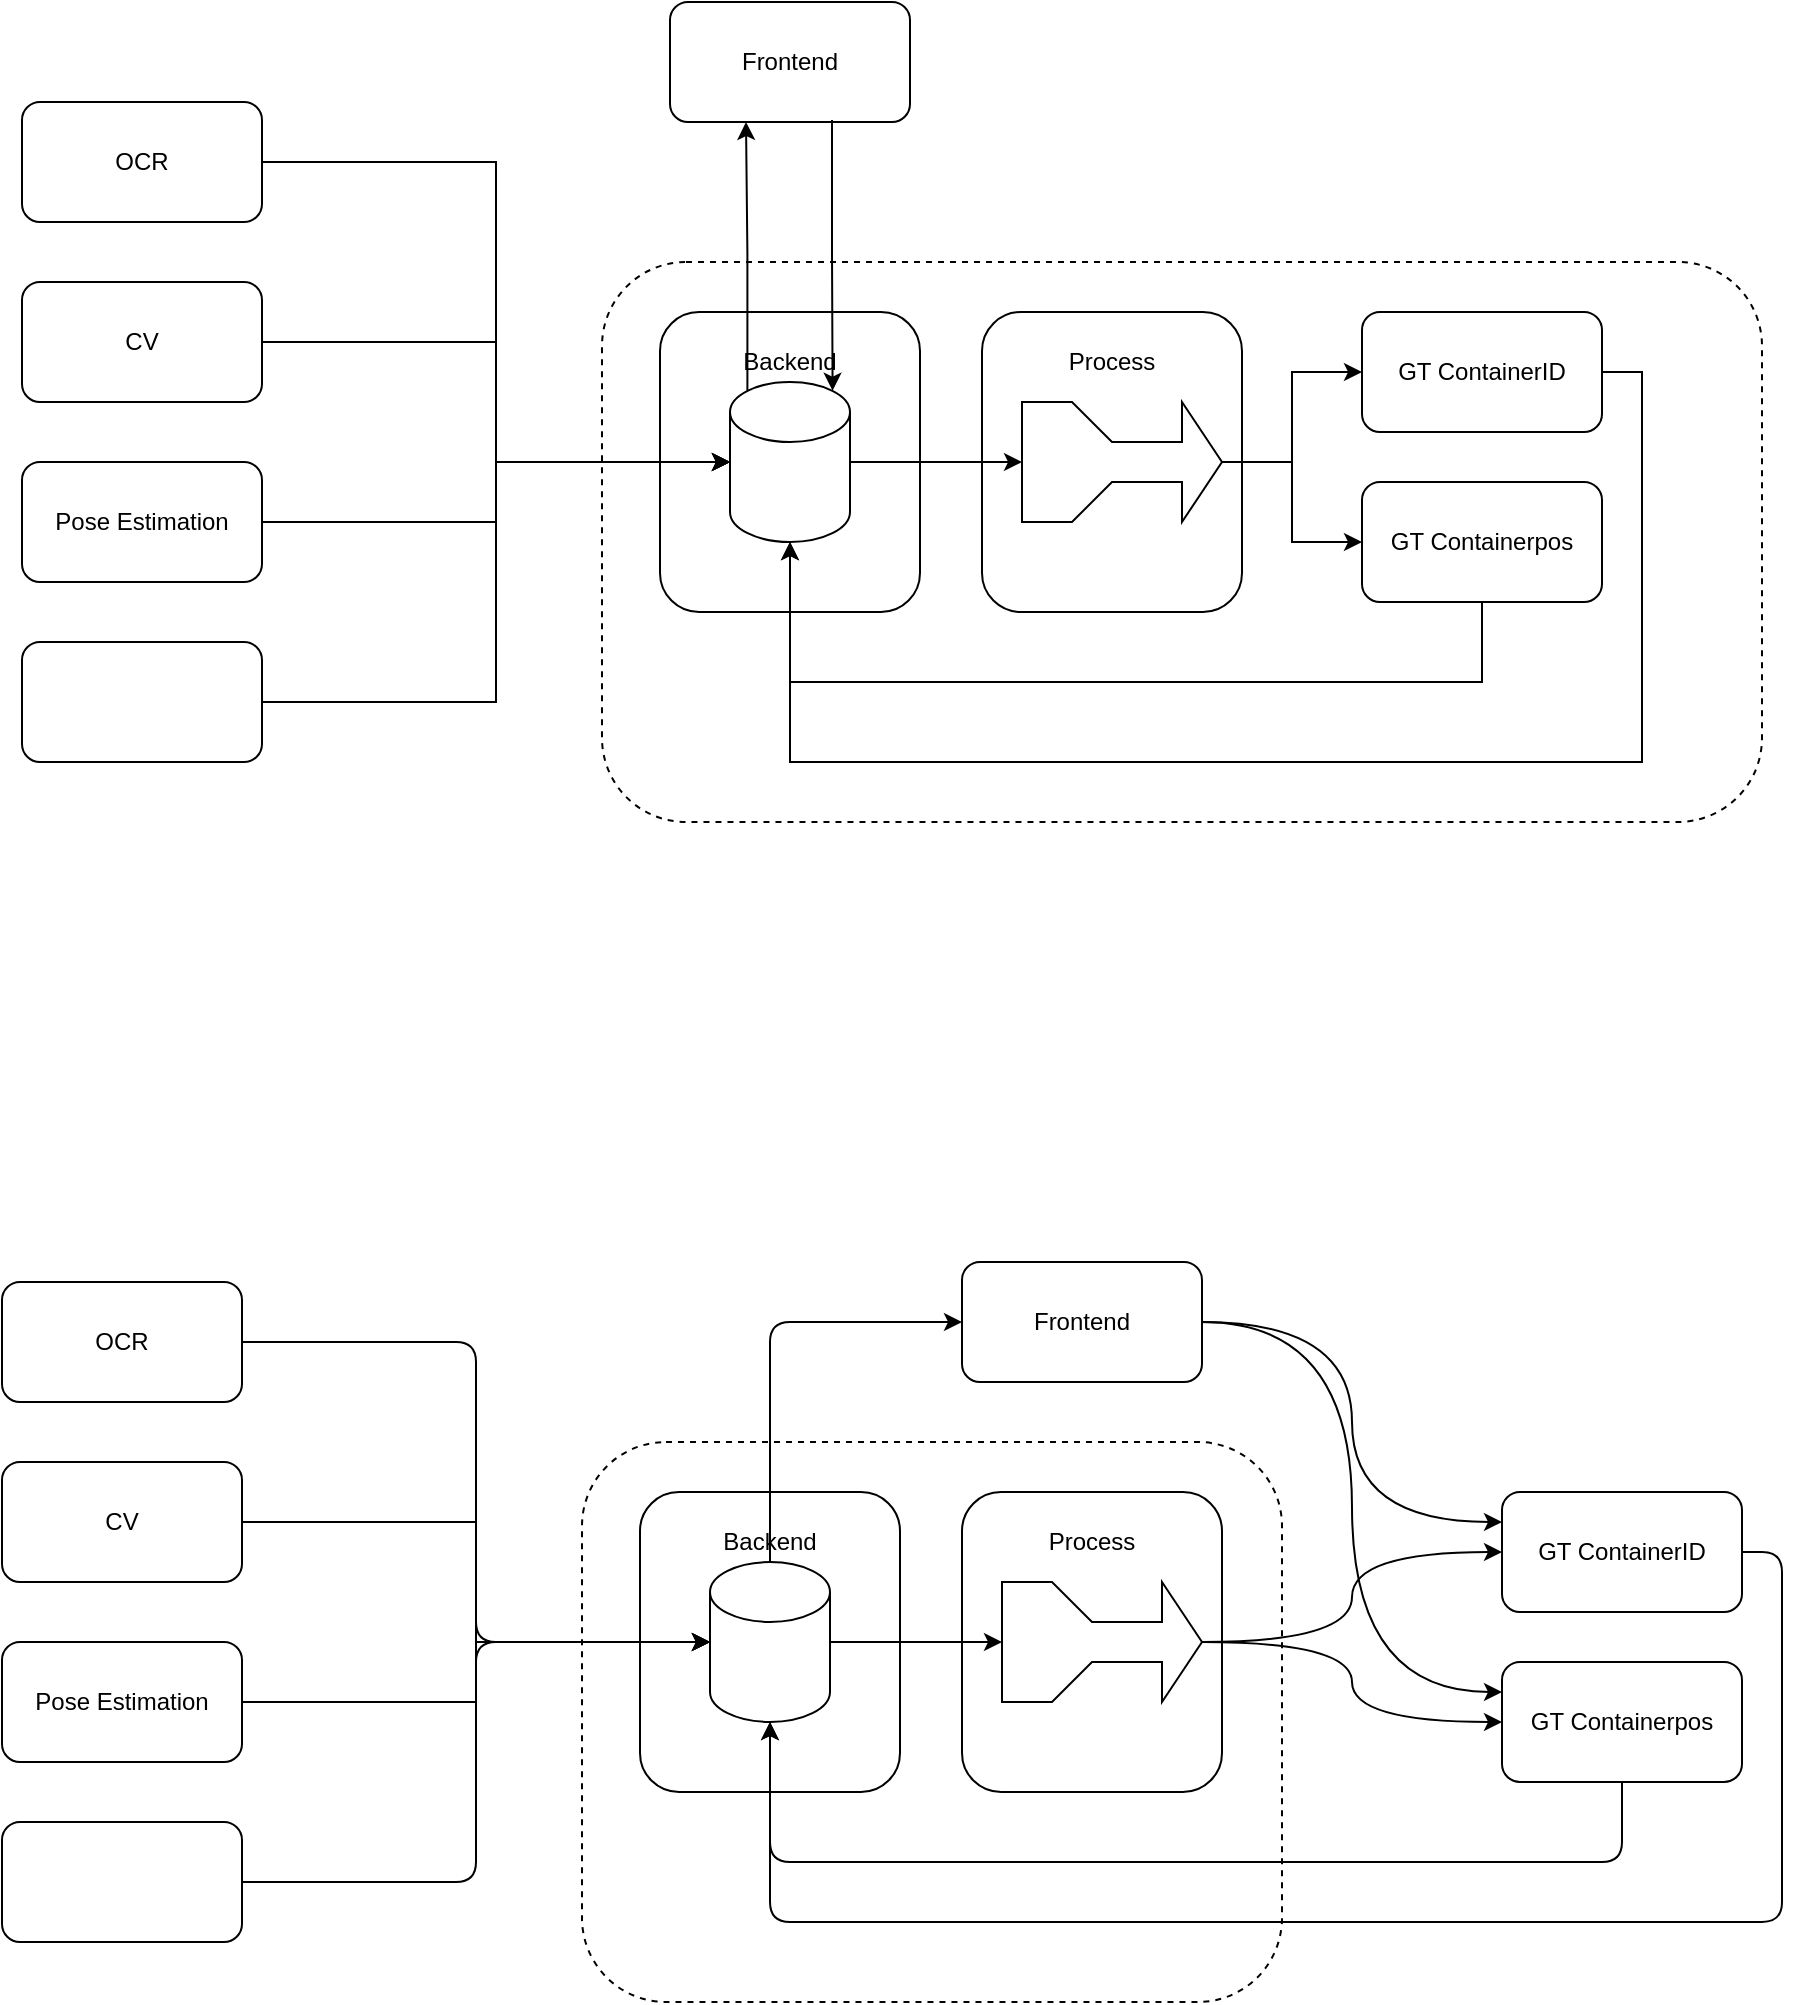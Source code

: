 <mxfile version="26.0.9">
  <diagram name="Seite-1" id="V1SjmNUb0u0f2UDRMDWL">
    <mxGraphModel dx="1224" dy="808" grid="1" gridSize="10" guides="1" tooltips="1" connect="1" arrows="1" fold="1" page="1" pageScale="1" pageWidth="827" pageHeight="1169" math="0" shadow="0">
      <root>
        <mxCell id="0" />
        <mxCell id="1" parent="0" />
        <mxCell id="7bPcCbqcAhp3nFBi_dm6-29" value="" style="rounded=1;whiteSpace=wrap;html=1;dashed=1;" vertex="1" parent="1">
          <mxGeometry x="320" y="280" width="580" height="280" as="geometry" />
        </mxCell>
        <mxCell id="7bPcCbqcAhp3nFBi_dm6-13" value="Process" style="rounded=1;whiteSpace=wrap;html=1;spacingTop=-100;" vertex="1" parent="1">
          <mxGeometry x="510" y="305" width="130" height="150" as="geometry" />
        </mxCell>
        <mxCell id="7bPcCbqcAhp3nFBi_dm6-12" value="Backend" style="rounded=1;whiteSpace=wrap;html=1;spacingTop=-100;" vertex="1" parent="1">
          <mxGeometry x="349" y="305" width="130" height="150" as="geometry" />
        </mxCell>
        <mxCell id="7bPcCbqcAhp3nFBi_dm6-1" value="" style="shape=cylinder3;whiteSpace=wrap;html=1;boundedLbl=1;backgroundOutline=1;size=15;" vertex="1" parent="1">
          <mxGeometry x="384" y="340" width="60" height="80" as="geometry" />
        </mxCell>
        <mxCell id="7bPcCbqcAhp3nFBi_dm6-2" value="OCR" style="rounded=1;whiteSpace=wrap;html=1;" vertex="1" parent="1">
          <mxGeometry x="30" y="200" width="120" height="60" as="geometry" />
        </mxCell>
        <mxCell id="7bPcCbqcAhp3nFBi_dm6-8" style="edgeStyle=orthogonalEdgeStyle;rounded=0;orthogonalLoop=1;jettySize=auto;html=1;" edge="1" parent="1" source="7bPcCbqcAhp3nFBi_dm6-3" target="7bPcCbqcAhp3nFBi_dm6-1">
          <mxGeometry relative="1" as="geometry" />
        </mxCell>
        <mxCell id="7bPcCbqcAhp3nFBi_dm6-3" value="CV" style="rounded=1;whiteSpace=wrap;html=1;" vertex="1" parent="1">
          <mxGeometry x="30" y="290" width="120" height="60" as="geometry" />
        </mxCell>
        <mxCell id="7bPcCbqcAhp3nFBi_dm6-7" style="edgeStyle=orthogonalEdgeStyle;rounded=0;orthogonalLoop=1;jettySize=auto;html=1;" edge="1" parent="1" source="7bPcCbqcAhp3nFBi_dm6-4" target="7bPcCbqcAhp3nFBi_dm6-1">
          <mxGeometry relative="1" as="geometry" />
        </mxCell>
        <mxCell id="7bPcCbqcAhp3nFBi_dm6-4" value="Pose Estimation" style="rounded=1;whiteSpace=wrap;html=1;" vertex="1" parent="1">
          <mxGeometry x="30" y="380" width="120" height="60" as="geometry" />
        </mxCell>
        <mxCell id="7bPcCbqcAhp3nFBi_dm6-5" value="" style="rounded=1;whiteSpace=wrap;html=1;" vertex="1" parent="1">
          <mxGeometry x="30" y="470" width="120" height="60" as="geometry" />
        </mxCell>
        <mxCell id="7bPcCbqcAhp3nFBi_dm6-6" style="edgeStyle=orthogonalEdgeStyle;rounded=0;orthogonalLoop=1;jettySize=auto;html=1;entryX=0;entryY=0.5;entryDx=0;entryDy=0;entryPerimeter=0;" edge="1" parent="1" source="7bPcCbqcAhp3nFBi_dm6-5" target="7bPcCbqcAhp3nFBi_dm6-1">
          <mxGeometry relative="1" as="geometry" />
        </mxCell>
        <mxCell id="7bPcCbqcAhp3nFBi_dm6-9" style="edgeStyle=orthogonalEdgeStyle;rounded=0;orthogonalLoop=1;jettySize=auto;html=1;entryX=0;entryY=0.5;entryDx=0;entryDy=0;entryPerimeter=0;" edge="1" parent="1" source="7bPcCbqcAhp3nFBi_dm6-2" target="7bPcCbqcAhp3nFBi_dm6-1">
          <mxGeometry relative="1" as="geometry" />
        </mxCell>
        <mxCell id="7bPcCbqcAhp3nFBi_dm6-22" style="edgeStyle=orthogonalEdgeStyle;rounded=0;orthogonalLoop=1;jettySize=auto;html=1;exitX=1;exitY=0.5;exitDx=0;exitDy=0;exitPerimeter=0;entryX=0;entryY=0.5;entryDx=0;entryDy=0;" edge="1" parent="1" source="7bPcCbqcAhp3nFBi_dm6-10" target="7bPcCbqcAhp3nFBi_dm6-14">
          <mxGeometry relative="1" as="geometry" />
        </mxCell>
        <mxCell id="7bPcCbqcAhp3nFBi_dm6-24" style="edgeStyle=orthogonalEdgeStyle;rounded=0;orthogonalLoop=1;jettySize=auto;html=1;exitX=1;exitY=0.5;exitDx=0;exitDy=0;exitPerimeter=0;entryX=0;entryY=0.5;entryDx=0;entryDy=0;" edge="1" parent="1" source="7bPcCbqcAhp3nFBi_dm6-10" target="7bPcCbqcAhp3nFBi_dm6-15">
          <mxGeometry relative="1" as="geometry" />
        </mxCell>
        <mxCell id="7bPcCbqcAhp3nFBi_dm6-10" value="" style="html=1;shadow=0;dashed=0;align=center;verticalAlign=middle;shape=mxgraph.arrows2.tailedArrow;dy1=10;dx1=20;notch=0;arrowHead=20;dx2=25;dy2=30;" vertex="1" parent="1">
          <mxGeometry x="530" y="350" width="100" height="60" as="geometry" />
        </mxCell>
        <mxCell id="7bPcCbqcAhp3nFBi_dm6-14" value="GT ContainerID" style="rounded=1;whiteSpace=wrap;html=1;" vertex="1" parent="1">
          <mxGeometry x="700" y="305" width="120" height="60" as="geometry" />
        </mxCell>
        <mxCell id="7bPcCbqcAhp3nFBi_dm6-15" value="GT Containerpos" style="rounded=1;whiteSpace=wrap;html=1;" vertex="1" parent="1">
          <mxGeometry x="700" y="390" width="120" height="60" as="geometry" />
        </mxCell>
        <mxCell id="7bPcCbqcAhp3nFBi_dm6-18" style="edgeStyle=orthogonalEdgeStyle;rounded=0;orthogonalLoop=1;jettySize=auto;html=1;entryX=0.5;entryY=1;entryDx=0;entryDy=0;entryPerimeter=0;" edge="1" parent="1" source="7bPcCbqcAhp3nFBi_dm6-15" target="7bPcCbqcAhp3nFBi_dm6-1">
          <mxGeometry relative="1" as="geometry">
            <Array as="points">
              <mxPoint x="760" y="490" />
              <mxPoint x="414" y="490" />
            </Array>
          </mxGeometry>
        </mxCell>
        <mxCell id="7bPcCbqcAhp3nFBi_dm6-20" style="edgeStyle=orthogonalEdgeStyle;rounded=0;orthogonalLoop=1;jettySize=auto;html=1;exitX=1;exitY=0.5;exitDx=0;exitDy=0;entryX=0.5;entryY=1;entryDx=0;entryDy=0;entryPerimeter=0;" edge="1" parent="1" source="7bPcCbqcAhp3nFBi_dm6-14" target="7bPcCbqcAhp3nFBi_dm6-1">
          <mxGeometry relative="1" as="geometry">
            <Array as="points">
              <mxPoint x="840" y="335" />
              <mxPoint x="840" y="530" />
              <mxPoint x="414" y="530" />
            </Array>
          </mxGeometry>
        </mxCell>
        <mxCell id="7bPcCbqcAhp3nFBi_dm6-21" style="edgeStyle=orthogonalEdgeStyle;rounded=0;orthogonalLoop=1;jettySize=auto;html=1;exitX=1;exitY=0.5;exitDx=0;exitDy=0;exitPerimeter=0;entryX=0;entryY=0.5;entryDx=0;entryDy=0;entryPerimeter=0;" edge="1" parent="1" source="7bPcCbqcAhp3nFBi_dm6-1" target="7bPcCbqcAhp3nFBi_dm6-10">
          <mxGeometry relative="1" as="geometry" />
        </mxCell>
        <mxCell id="7bPcCbqcAhp3nFBi_dm6-25" value="Frontend" style="rounded=1;whiteSpace=wrap;html=1;" vertex="1" parent="1">
          <mxGeometry x="354" y="150" width="120" height="60" as="geometry" />
        </mxCell>
        <mxCell id="7bPcCbqcAhp3nFBi_dm6-27" style="edgeStyle=orthogonalEdgeStyle;rounded=0;orthogonalLoop=1;jettySize=auto;html=1;exitX=0.145;exitY=0;exitDx=0;exitDy=4.35;exitPerimeter=0;" edge="1" parent="1" source="7bPcCbqcAhp3nFBi_dm6-1">
          <mxGeometry relative="1" as="geometry">
            <mxPoint x="392" y="210" as="targetPoint" />
          </mxGeometry>
        </mxCell>
        <mxCell id="7bPcCbqcAhp3nFBi_dm6-28" style="edgeStyle=orthogonalEdgeStyle;rounded=0;orthogonalLoop=1;jettySize=auto;html=1;exitX=0.675;exitY=0.983;exitDx=0;exitDy=0;exitPerimeter=0;entryX=0.855;entryY=0;entryDx=0;entryDy=4.35;entryPerimeter=0;" edge="1" parent="1" source="7bPcCbqcAhp3nFBi_dm6-25" target="7bPcCbqcAhp3nFBi_dm6-1">
          <mxGeometry relative="1" as="geometry" />
        </mxCell>
        <mxCell id="7bPcCbqcAhp3nFBi_dm6-30" value="" style="rounded=1;whiteSpace=wrap;html=1;dashed=1;" vertex="1" parent="1">
          <mxGeometry x="310" y="870" width="350" height="280" as="geometry" />
        </mxCell>
        <mxCell id="7bPcCbqcAhp3nFBi_dm6-31" value="Process" style="rounded=1;whiteSpace=wrap;html=1;spacingTop=-100;" vertex="1" parent="1">
          <mxGeometry x="500" y="895" width="130" height="150" as="geometry" />
        </mxCell>
        <mxCell id="7bPcCbqcAhp3nFBi_dm6-32" value="Backend" style="rounded=1;whiteSpace=wrap;html=1;spacingTop=-100;" vertex="1" parent="1">
          <mxGeometry x="339" y="895" width="130" height="150" as="geometry" />
        </mxCell>
        <mxCell id="7bPcCbqcAhp3nFBi_dm6-56" style="edgeStyle=orthogonalEdgeStyle;rounded=1;orthogonalLoop=1;jettySize=auto;html=1;exitX=0.5;exitY=0;exitDx=0;exitDy=0;exitPerimeter=0;entryX=0;entryY=0.5;entryDx=0;entryDy=0;curved=0;" edge="1" parent="1" source="7bPcCbqcAhp3nFBi_dm6-33" target="7bPcCbqcAhp3nFBi_dm6-50">
          <mxGeometry relative="1" as="geometry" />
        </mxCell>
        <mxCell id="7bPcCbqcAhp3nFBi_dm6-33" value="" style="shape=cylinder3;whiteSpace=wrap;html=1;boundedLbl=1;backgroundOutline=1;size=15;" vertex="1" parent="1">
          <mxGeometry x="374" y="930" width="60" height="80" as="geometry" />
        </mxCell>
        <mxCell id="7bPcCbqcAhp3nFBi_dm6-34" value="OCR" style="rounded=1;whiteSpace=wrap;html=1;" vertex="1" parent="1">
          <mxGeometry x="20" y="790" width="120" height="60" as="geometry" />
        </mxCell>
        <mxCell id="7bPcCbqcAhp3nFBi_dm6-35" style="edgeStyle=orthogonalEdgeStyle;rounded=0;orthogonalLoop=1;jettySize=auto;html=1;" edge="1" source="7bPcCbqcAhp3nFBi_dm6-36" target="7bPcCbqcAhp3nFBi_dm6-33" parent="1">
          <mxGeometry relative="1" as="geometry" />
        </mxCell>
        <mxCell id="7bPcCbqcAhp3nFBi_dm6-36" value="CV" style="rounded=1;whiteSpace=wrap;html=1;" vertex="1" parent="1">
          <mxGeometry x="20" y="880" width="120" height="60" as="geometry" />
        </mxCell>
        <mxCell id="7bPcCbqcAhp3nFBi_dm6-37" style="edgeStyle=orthogonalEdgeStyle;rounded=0;orthogonalLoop=1;jettySize=auto;html=1;" edge="1" source="7bPcCbqcAhp3nFBi_dm6-38" target="7bPcCbqcAhp3nFBi_dm6-33" parent="1">
          <mxGeometry relative="1" as="geometry" />
        </mxCell>
        <mxCell id="7bPcCbqcAhp3nFBi_dm6-38" value="Pose Estimation" style="rounded=1;whiteSpace=wrap;html=1;" vertex="1" parent="1">
          <mxGeometry x="20" y="970" width="120" height="60" as="geometry" />
        </mxCell>
        <mxCell id="7bPcCbqcAhp3nFBi_dm6-39" value="" style="rounded=1;whiteSpace=wrap;html=1;" vertex="1" parent="1">
          <mxGeometry x="20" y="1060" width="120" height="60" as="geometry" />
        </mxCell>
        <mxCell id="7bPcCbqcAhp3nFBi_dm6-40" style="edgeStyle=orthogonalEdgeStyle;rounded=1;orthogonalLoop=1;jettySize=auto;html=1;entryX=0;entryY=0.5;entryDx=0;entryDy=0;entryPerimeter=0;curved=0;" edge="1" source="7bPcCbqcAhp3nFBi_dm6-39" target="7bPcCbqcAhp3nFBi_dm6-33" parent="1">
          <mxGeometry relative="1" as="geometry" />
        </mxCell>
        <mxCell id="7bPcCbqcAhp3nFBi_dm6-41" style="edgeStyle=orthogonalEdgeStyle;rounded=1;orthogonalLoop=1;jettySize=auto;html=1;entryX=0;entryY=0.5;entryDx=0;entryDy=0;entryPerimeter=0;curved=0;" edge="1" source="7bPcCbqcAhp3nFBi_dm6-34" target="7bPcCbqcAhp3nFBi_dm6-33" parent="1">
          <mxGeometry relative="1" as="geometry" />
        </mxCell>
        <mxCell id="7bPcCbqcAhp3nFBi_dm6-42" style="edgeStyle=orthogonalEdgeStyle;rounded=0;orthogonalLoop=1;jettySize=auto;html=1;exitX=1;exitY=0.5;exitDx=0;exitDy=0;exitPerimeter=0;entryX=0;entryY=0.5;entryDx=0;entryDy=0;curved=1;" edge="1" source="7bPcCbqcAhp3nFBi_dm6-44" target="7bPcCbqcAhp3nFBi_dm6-45" parent="1">
          <mxGeometry relative="1" as="geometry" />
        </mxCell>
        <mxCell id="7bPcCbqcAhp3nFBi_dm6-43" style="edgeStyle=orthogonalEdgeStyle;rounded=0;orthogonalLoop=1;jettySize=auto;html=1;exitX=1;exitY=0.5;exitDx=0;exitDy=0;exitPerimeter=0;entryX=0;entryY=0.5;entryDx=0;entryDy=0;strokeColor=none;curved=1;" edge="1" source="7bPcCbqcAhp3nFBi_dm6-44" target="7bPcCbqcAhp3nFBi_dm6-46" parent="1">
          <mxGeometry relative="1" as="geometry" />
        </mxCell>
        <mxCell id="7bPcCbqcAhp3nFBi_dm6-59" style="edgeStyle=orthogonalEdgeStyle;rounded=0;orthogonalLoop=1;jettySize=auto;html=1;exitX=1;exitY=0.5;exitDx=0;exitDy=0;exitPerimeter=0;entryX=0;entryY=0.5;entryDx=0;entryDy=0;curved=1;" edge="1" parent="1" source="7bPcCbqcAhp3nFBi_dm6-44" target="7bPcCbqcAhp3nFBi_dm6-46">
          <mxGeometry relative="1" as="geometry" />
        </mxCell>
        <mxCell id="7bPcCbqcAhp3nFBi_dm6-44" value="" style="html=1;shadow=0;dashed=0;align=center;verticalAlign=middle;shape=mxgraph.arrows2.tailedArrow;dy1=10;dx1=20;notch=0;arrowHead=20;dx2=25;dy2=30;" vertex="1" parent="1">
          <mxGeometry x="520" y="940" width="100" height="60" as="geometry" />
        </mxCell>
        <mxCell id="7bPcCbqcAhp3nFBi_dm6-45" value="GT ContainerID" style="rounded=1;whiteSpace=wrap;html=1;" vertex="1" parent="1">
          <mxGeometry x="770" y="895" width="120" height="60" as="geometry" />
        </mxCell>
        <mxCell id="7bPcCbqcAhp3nFBi_dm6-46" value="GT Containerpos" style="rounded=1;whiteSpace=wrap;html=1;" vertex="1" parent="1">
          <mxGeometry x="770" y="980" width="120" height="60" as="geometry" />
        </mxCell>
        <mxCell id="7bPcCbqcAhp3nFBi_dm6-49" style="edgeStyle=orthogonalEdgeStyle;rounded=0;orthogonalLoop=1;jettySize=auto;html=1;exitX=1;exitY=0.5;exitDx=0;exitDy=0;exitPerimeter=0;entryX=0;entryY=0.5;entryDx=0;entryDy=0;entryPerimeter=0;" edge="1" source="7bPcCbqcAhp3nFBi_dm6-33" target="7bPcCbqcAhp3nFBi_dm6-44" parent="1">
          <mxGeometry relative="1" as="geometry" />
        </mxCell>
        <mxCell id="7bPcCbqcAhp3nFBi_dm6-57" style="edgeStyle=orthogonalEdgeStyle;rounded=0;orthogonalLoop=1;jettySize=auto;html=1;entryX=0;entryY=0.25;entryDx=0;entryDy=0;curved=1;" edge="1" parent="1" source="7bPcCbqcAhp3nFBi_dm6-50" target="7bPcCbqcAhp3nFBi_dm6-45">
          <mxGeometry relative="1" as="geometry" />
        </mxCell>
        <mxCell id="7bPcCbqcAhp3nFBi_dm6-58" style="edgeStyle=orthogonalEdgeStyle;rounded=0;orthogonalLoop=1;jettySize=auto;html=1;entryX=0;entryY=0.25;entryDx=0;entryDy=0;curved=1;" edge="1" parent="1" source="7bPcCbqcAhp3nFBi_dm6-50" target="7bPcCbqcAhp3nFBi_dm6-46">
          <mxGeometry relative="1" as="geometry" />
        </mxCell>
        <mxCell id="7bPcCbqcAhp3nFBi_dm6-50" value="Frontend" style="rounded=1;whiteSpace=wrap;html=1;" vertex="1" parent="1">
          <mxGeometry x="500" y="780" width="120" height="60" as="geometry" />
        </mxCell>
        <mxCell id="7bPcCbqcAhp3nFBi_dm6-60" style="edgeStyle=orthogonalEdgeStyle;rounded=1;orthogonalLoop=1;jettySize=auto;html=1;entryX=0.5;entryY=1;entryDx=0;entryDy=0;entryPerimeter=0;curved=0;" edge="1" parent="1" source="7bPcCbqcAhp3nFBi_dm6-46" target="7bPcCbqcAhp3nFBi_dm6-33">
          <mxGeometry relative="1" as="geometry">
            <Array as="points">
              <mxPoint x="830" y="1080" />
              <mxPoint x="404" y="1080" />
            </Array>
          </mxGeometry>
        </mxCell>
        <mxCell id="7bPcCbqcAhp3nFBi_dm6-61" style="edgeStyle=orthogonalEdgeStyle;rounded=1;orthogonalLoop=1;jettySize=auto;html=1;exitX=1;exitY=0.5;exitDx=0;exitDy=0;entryX=0.5;entryY=1;entryDx=0;entryDy=0;entryPerimeter=0;curved=0;" edge="1" parent="1" source="7bPcCbqcAhp3nFBi_dm6-45" target="7bPcCbqcAhp3nFBi_dm6-33">
          <mxGeometry relative="1" as="geometry">
            <Array as="points">
              <mxPoint x="910" y="925" />
              <mxPoint x="910" y="1110" />
              <mxPoint x="404" y="1110" />
            </Array>
          </mxGeometry>
        </mxCell>
      </root>
    </mxGraphModel>
  </diagram>
</mxfile>
